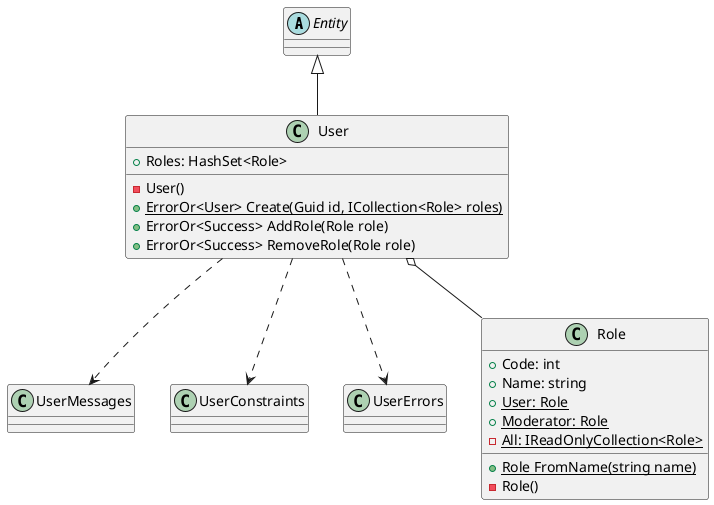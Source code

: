 @startuml users

' Comment: В модуле не используется работа с доменными событиями. Интеграционные события по необходимости будут опубликованы в Application слое

' Base
    abstract class Entity

' Users
    class User extends Entity {
        +Roles: HashSet<Role>
        -User()
        +{static}ErrorOr<User> Create(Guid id, ICollection<Role> roles)
        +ErrorOr<Success> AddRole(Role role)
        +ErrorOr<Success> RemoveRole(Role role)
    }

    static class UserMessages
    static class UserConstraints
    static class UserErrors

    class Role {
        +Code: int
        +Name: string
        +{static} User: Role 
        +{static} Moderator: Role 
        -{static} All: IReadOnlyCollection<Role> 
        +{static} Role FromName(string name)
        -Role()
    }

    User ..> UserMessages
    User ..> UserConstraints
    User ..> UserErrors
    User o-- Role

@enduml